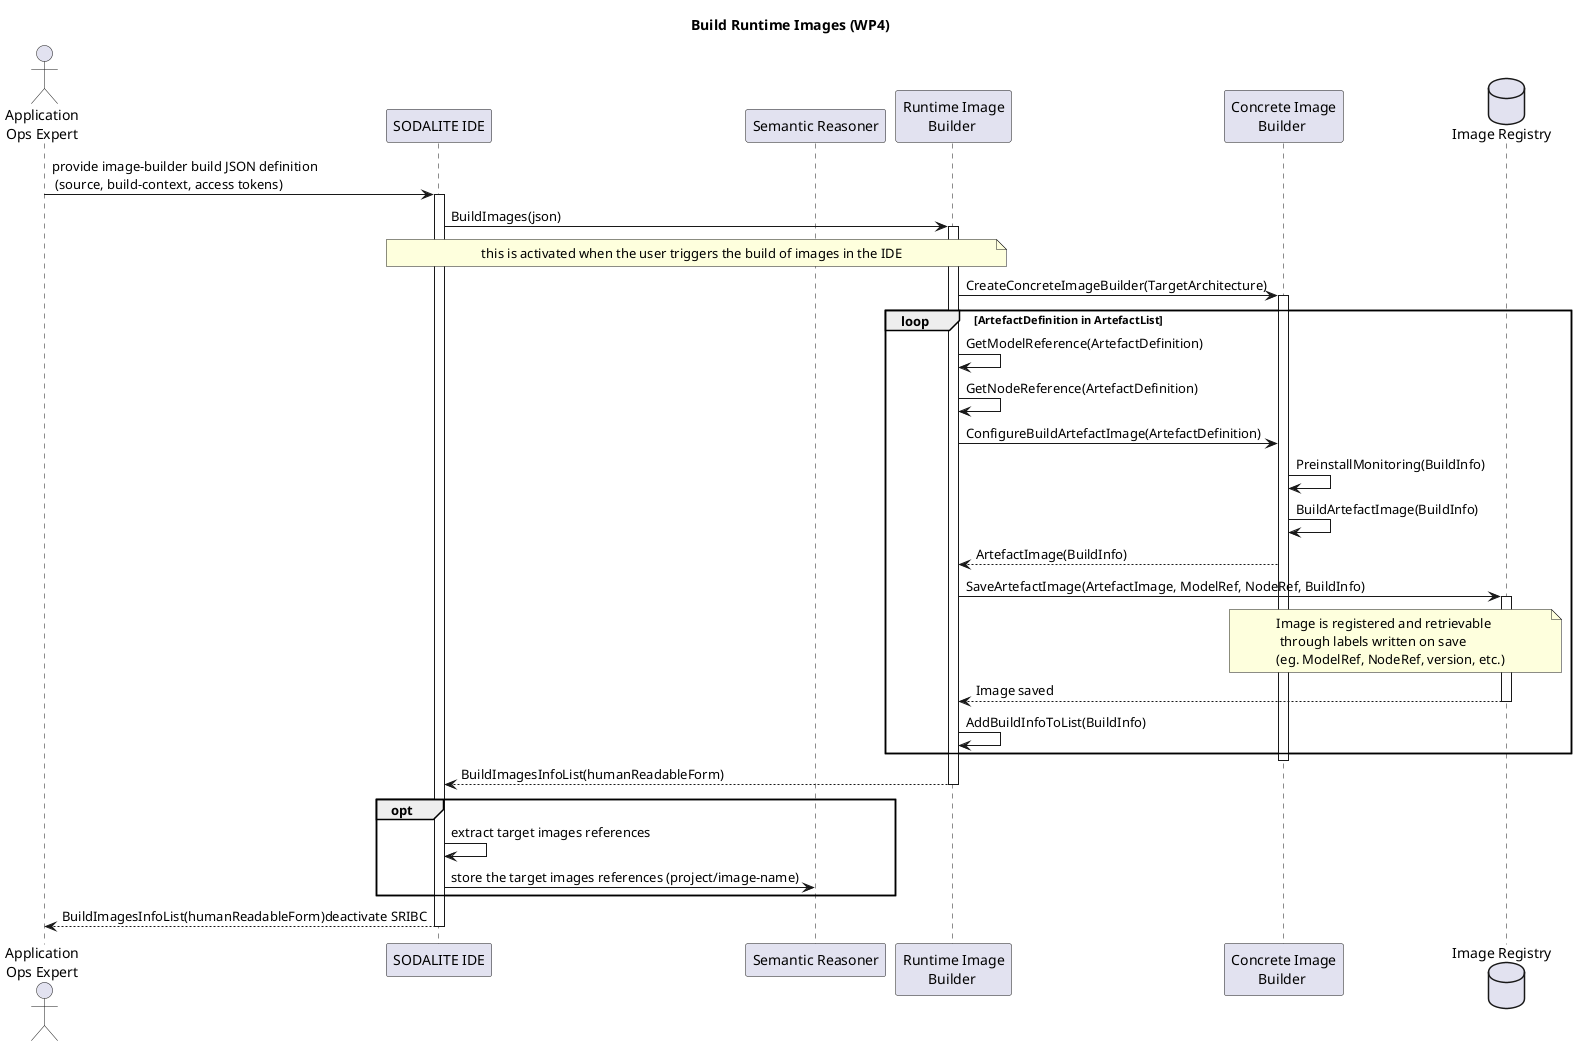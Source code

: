 @startuml

title Build Runtime Images (WP4)

'Define user actors
actor "Application\nOps Expert" as ops
participant "SODALITE IDE" as editor
participant "Semantic Reasoner" as reasoner
participant "Runtime Image\nBuilder " as SRIBC
participant "Concrete Image\nBuilder " as SCIBC
database "Image Registry " as SIIR

ops->editor: provide image-builder build JSON definition \n (source, build-context, access tokens)
activate editor
editor->SRIBC: BuildImages(json)

note over editor, SRIBC: this is activated when the user triggers the build of images in the IDE

activate SRIBC

SRIBC->SCIBC: CreateConcreteImageBuilder(TargetArchitecture)
activate SCIBC

loop ArtefactDefinition in ArtefactList
    SRIBC->SRIBC: GetModelReference(ArtefactDefinition)
    SRIBC->SRIBC: GetNodeReference(ArtefactDefinition)
    SRIBC->SCIBC: ConfigureBuildArtefactImage(ArtefactDefinition)
    SCIBC->SCIBC: PreinstallMonitoring(BuildInfo)
    SCIBC->SCIBC: BuildArtefactImage(BuildInfo)
    SCIBC-->SRIBC: ArtefactImage(BuildInfo)
    'Save the resulting IaC and recipes together with build time information (errors, warnings, information, improvement suggestions - all addressing the abstract model)
    SRIBC->SIIR: SaveArtefactImage(ArtefactImage, ModelRef, NodeRef, BuildInfo)
    activate SIIR
    note over SCIBC, SIIR: Image is registered and retrievable\n through labels written on save\n(eg. ModelRef, NodeRef, version, etc.)
    SIIR-->SRIBC: Image saved
    deactivate SIIR

    SRIBC->SRIBC: AddBuildInfoToList(BuildInfo)
end

deactivate SCIBC

'Return the reference to compile/build time information (errors, warnings, information, improvement suggestions - all addressing the abstract model)
SRIBC-->editor: BuildImagesInfoList(humanReadableForm)
deactivate SRIBC
opt
    editor->editor: extract target images references
    editor->reasoner: store the target images references (project/image-name)
end
editor-->ops: BuildImagesInfoList(humanReadableForm)deactivate SRIBC
deactivate editor


@enduml
